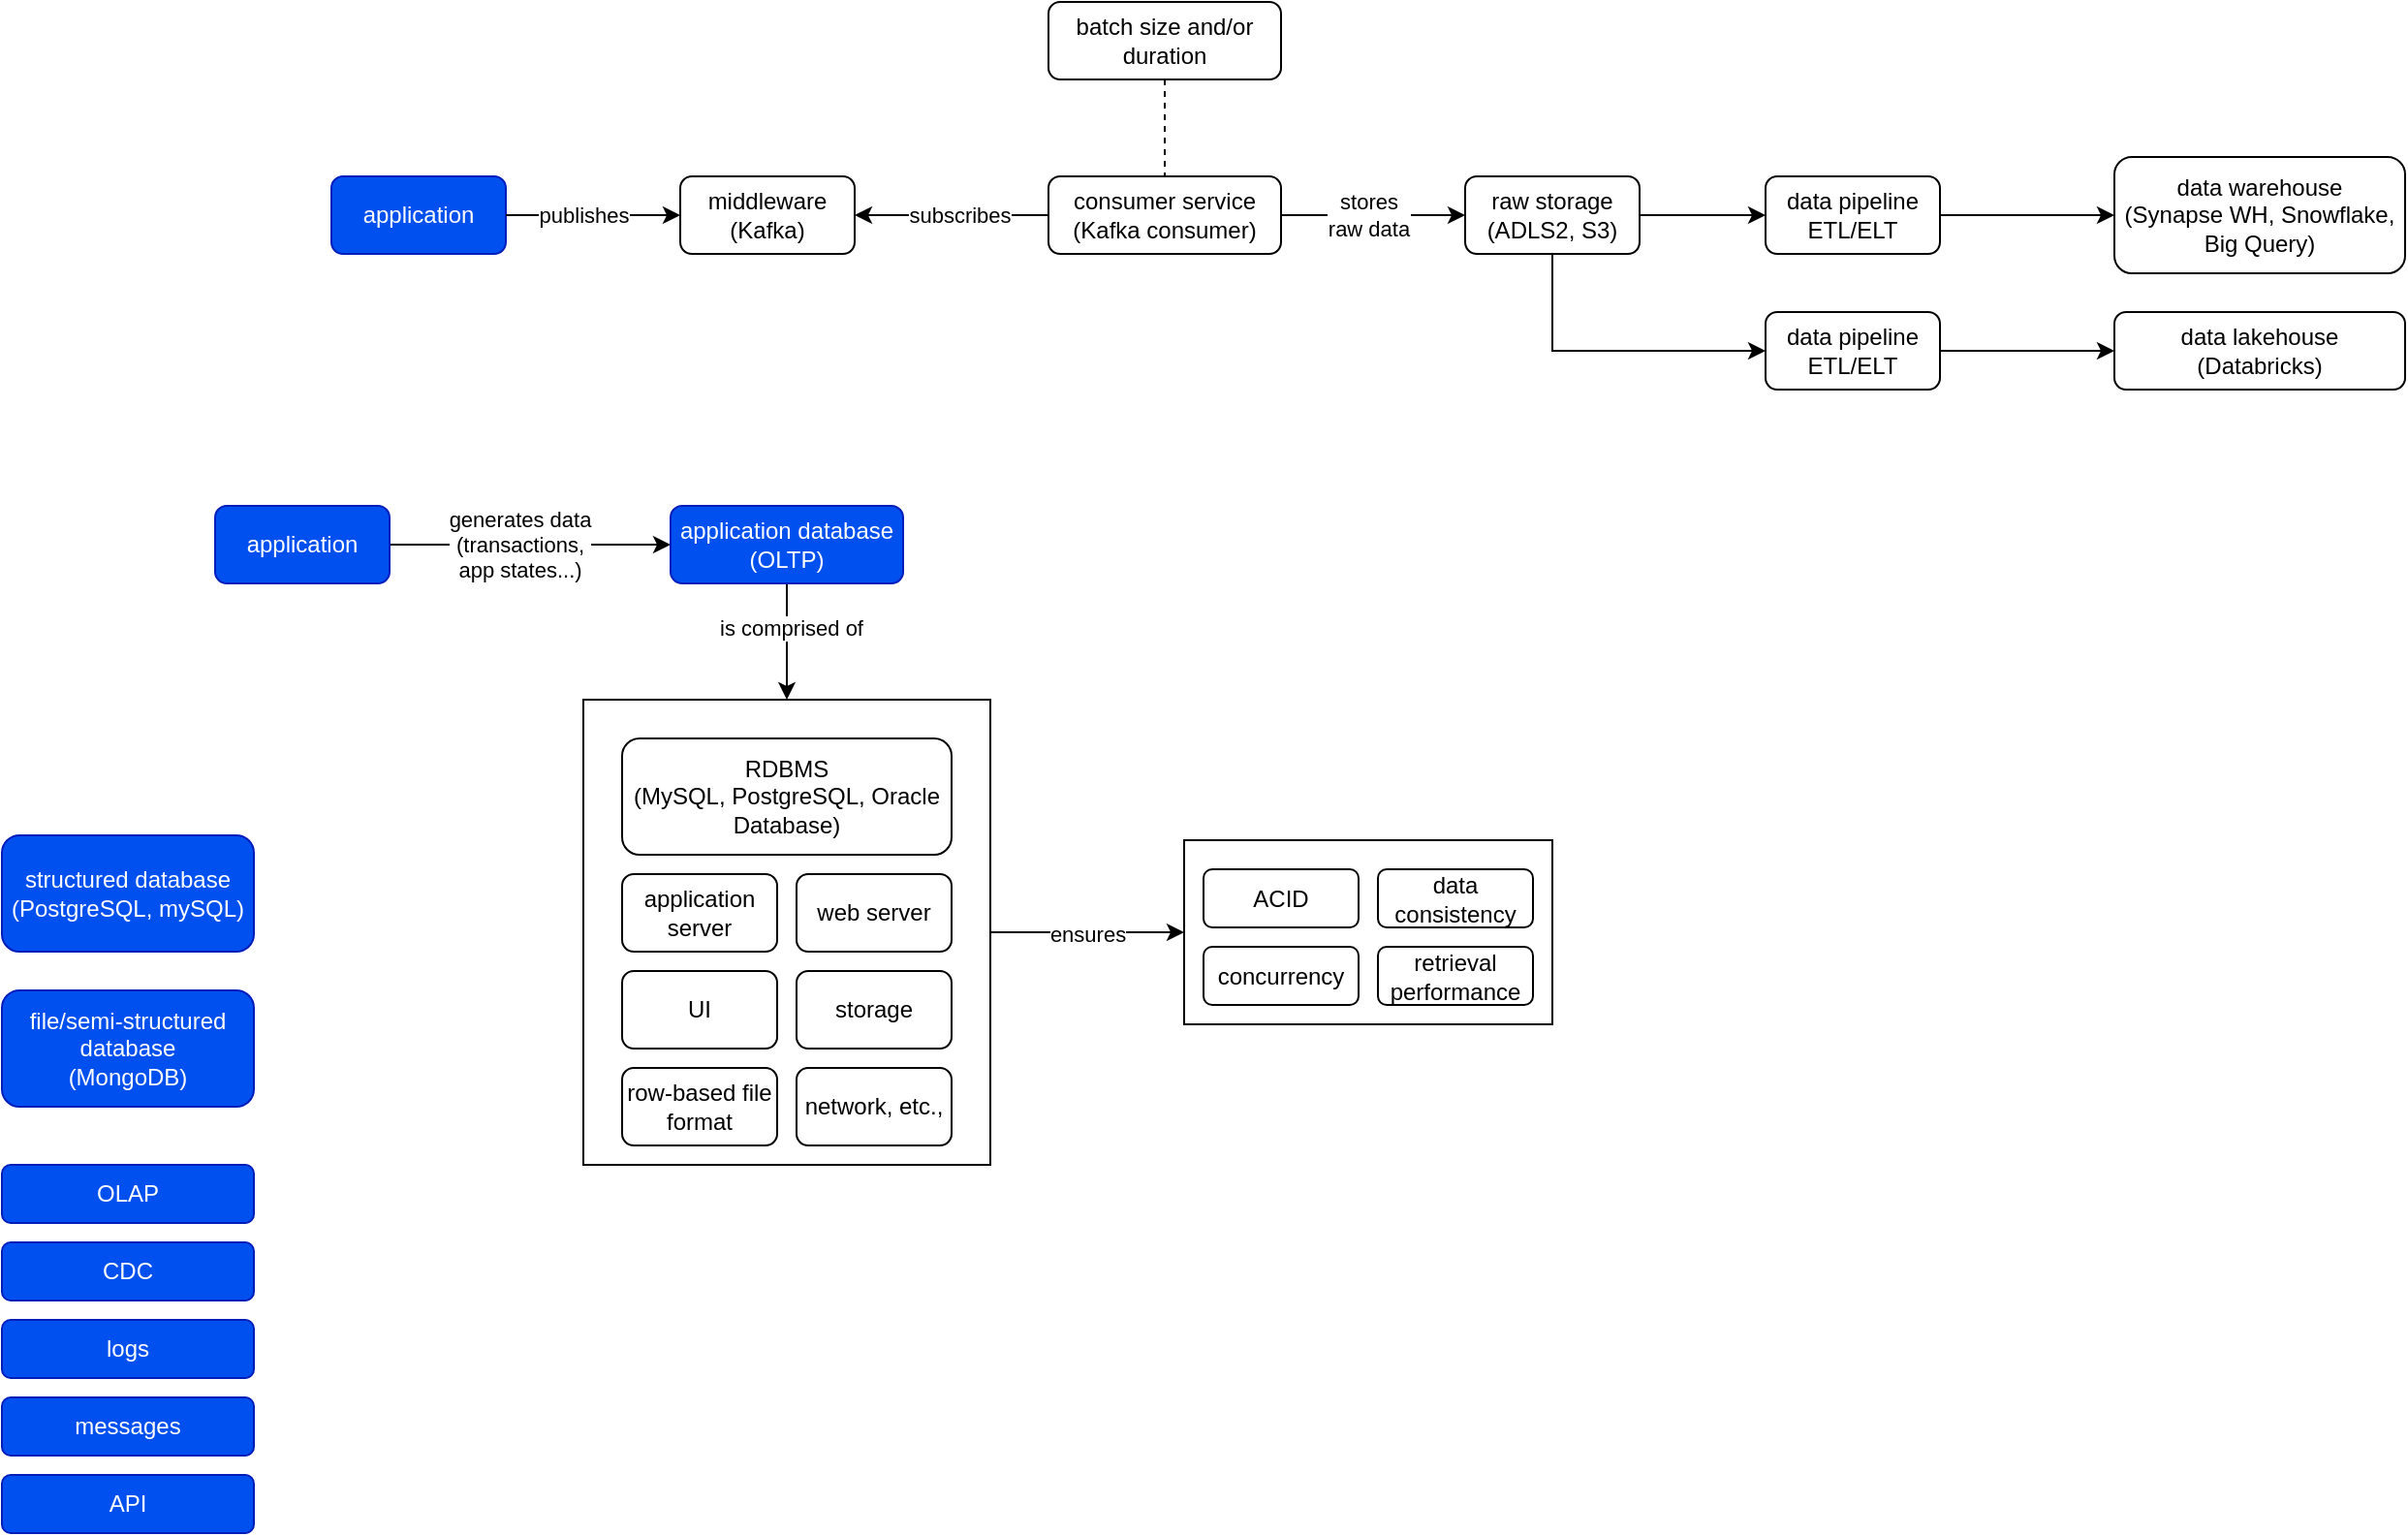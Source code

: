 <mxfile version="26.0.6">
  <diagram name="Page-1" id="B3_KH8wk7F7RN1pUJvzA">
    <mxGraphModel dx="2284" dy="752" grid="1" gridSize="10" guides="1" tooltips="1" connect="1" arrows="1" fold="1" page="1" pageScale="1" pageWidth="850" pageHeight="1100" math="0" shadow="0">
      <root>
        <mxCell id="0" />
        <mxCell id="1" parent="0" />
        <mxCell id="muONvz710xDMebg1SVyf-41" value="" style="rounded=0;whiteSpace=wrap;html=1;" vertex="1" parent="1">
          <mxGeometry x="-30" y="560" width="210" height="240" as="geometry" />
        </mxCell>
        <mxCell id="GmhUuNnMlsLsER0Cj6I6-1" value="application" style="rounded=1;whiteSpace=wrap;html=1;fillColor=#0050ef;fontColor=#ffffff;strokeColor=#001DBC;" parent="1" vertex="1">
          <mxGeometry x="-160" y="290" width="90" height="40" as="geometry" />
        </mxCell>
        <mxCell id="GmhUuNnMlsLsER0Cj6I6-9" style="edgeStyle=orthogonalEdgeStyle;rounded=0;orthogonalLoop=1;jettySize=auto;html=1;exitX=1;exitY=0.5;exitDx=0;exitDy=0;startArrow=classic;startFill=1;endArrow=none;endFill=0;" parent="1" source="GmhUuNnMlsLsER0Cj6I6-2" target="GmhUuNnMlsLsER0Cj6I6-6" edge="1">
          <mxGeometry relative="1" as="geometry" />
        </mxCell>
        <mxCell id="GmhUuNnMlsLsER0Cj6I6-19" value="subscribes" style="edgeLabel;html=1;align=center;verticalAlign=middle;resizable=0;points=[];" parent="GmhUuNnMlsLsER0Cj6I6-9" vertex="1" connectable="0">
          <mxGeometry x="-0.117" y="-1" relative="1" as="geometry">
            <mxPoint x="10" y="-1" as="offset" />
          </mxGeometry>
        </mxCell>
        <mxCell id="GmhUuNnMlsLsER0Cj6I6-2" value="middleware&lt;div&gt;(Kafka)&lt;/div&gt;" style="rounded=1;whiteSpace=wrap;html=1;" parent="1" vertex="1">
          <mxGeometry x="20" y="290" width="90" height="40" as="geometry" />
        </mxCell>
        <mxCell id="GmhUuNnMlsLsER0Cj6I6-3" value="data warehouse&lt;div&gt;(Synapse WH, Snowflake, Big Query)&lt;/div&gt;" style="rounded=1;whiteSpace=wrap;html=1;" parent="1" vertex="1">
          <mxGeometry x="760" y="280" width="150" height="60" as="geometry" />
        </mxCell>
        <mxCell id="GmhUuNnMlsLsER0Cj6I6-13" style="edgeStyle=orthogonalEdgeStyle;rounded=0;orthogonalLoop=1;jettySize=auto;html=1;exitX=1;exitY=0.5;exitDx=0;exitDy=0;" parent="1" source="GmhUuNnMlsLsER0Cj6I6-4" target="GmhUuNnMlsLsER0Cj6I6-3" edge="1">
          <mxGeometry relative="1" as="geometry" />
        </mxCell>
        <mxCell id="GmhUuNnMlsLsER0Cj6I6-14" style="edgeStyle=orthogonalEdgeStyle;rounded=0;orthogonalLoop=1;jettySize=auto;html=1;exitX=1;exitY=0.5;exitDx=0;exitDy=0;entryX=0;entryY=0.5;entryDx=0;entryDy=0;" parent="1" source="GmhUuNnMlsLsER0Cj6I6-15" target="GmhUuNnMlsLsER0Cj6I6-7" edge="1">
          <mxGeometry relative="1" as="geometry" />
        </mxCell>
        <mxCell id="GmhUuNnMlsLsER0Cj6I6-4" value="data pipeline&lt;div&gt;ETL/ELT&lt;/div&gt;" style="rounded=1;whiteSpace=wrap;html=1;" parent="1" vertex="1">
          <mxGeometry x="580" y="290" width="90" height="40" as="geometry" />
        </mxCell>
        <mxCell id="GmhUuNnMlsLsER0Cj6I6-12" style="edgeStyle=orthogonalEdgeStyle;rounded=0;orthogonalLoop=1;jettySize=auto;html=1;exitX=1;exitY=0.5;exitDx=0;exitDy=0;entryX=0;entryY=0.5;entryDx=0;entryDy=0;" parent="1" source="GmhUuNnMlsLsER0Cj6I6-5" target="GmhUuNnMlsLsER0Cj6I6-4" edge="1">
          <mxGeometry relative="1" as="geometry" />
        </mxCell>
        <mxCell id="GmhUuNnMlsLsER0Cj6I6-17" style="edgeStyle=orthogonalEdgeStyle;rounded=0;orthogonalLoop=1;jettySize=auto;html=1;exitX=0.5;exitY=1;exitDx=0;exitDy=0;entryX=0;entryY=0.5;entryDx=0;entryDy=0;" parent="1" source="GmhUuNnMlsLsER0Cj6I6-5" target="GmhUuNnMlsLsER0Cj6I6-15" edge="1">
          <mxGeometry relative="1" as="geometry" />
        </mxCell>
        <mxCell id="GmhUuNnMlsLsER0Cj6I6-5" value="raw storage&lt;div&gt;(ADLS2, S3)&lt;/div&gt;" style="rounded=1;whiteSpace=wrap;html=1;" parent="1" vertex="1">
          <mxGeometry x="425" y="290" width="90" height="40" as="geometry" />
        </mxCell>
        <mxCell id="GmhUuNnMlsLsER0Cj6I6-11" style="edgeStyle=orthogonalEdgeStyle;rounded=0;orthogonalLoop=1;jettySize=auto;html=1;exitX=1;exitY=0.5;exitDx=0;exitDy=0;entryX=0;entryY=0.5;entryDx=0;entryDy=0;" parent="1" source="GmhUuNnMlsLsER0Cj6I6-6" target="GmhUuNnMlsLsER0Cj6I6-5" edge="1">
          <mxGeometry relative="1" as="geometry" />
        </mxCell>
        <mxCell id="GmhUuNnMlsLsER0Cj6I6-24" value="stores&lt;div&gt;raw data&lt;/div&gt;" style="edgeLabel;html=1;align=center;verticalAlign=middle;resizable=0;points=[];" parent="GmhUuNnMlsLsER0Cj6I6-11" vertex="1" connectable="0">
          <mxGeometry x="-0.05" relative="1" as="geometry">
            <mxPoint as="offset" />
          </mxGeometry>
        </mxCell>
        <mxCell id="GmhUuNnMlsLsER0Cj6I6-6" value="consumer service&lt;div&gt;(Kafka consumer)&lt;/div&gt;" style="rounded=1;whiteSpace=wrap;html=1;" parent="1" vertex="1">
          <mxGeometry x="210" y="290" width="120" height="40" as="geometry" />
        </mxCell>
        <mxCell id="GmhUuNnMlsLsER0Cj6I6-7" value="data lakehouse&lt;div&gt;(Databricks)&lt;/div&gt;" style="rounded=1;whiteSpace=wrap;html=1;" parent="1" vertex="1">
          <mxGeometry x="760" y="360" width="150" height="40" as="geometry" />
        </mxCell>
        <mxCell id="GmhUuNnMlsLsER0Cj6I6-8" value="" style="endArrow=classic;html=1;rounded=0;exitX=1;exitY=0.5;exitDx=0;exitDy=0;entryX=0;entryY=0.5;entryDx=0;entryDy=0;edgeStyle=orthogonalEdgeStyle;" parent="1" source="GmhUuNnMlsLsER0Cj6I6-1" target="GmhUuNnMlsLsER0Cj6I6-2" edge="1">
          <mxGeometry width="50" height="50" relative="1" as="geometry">
            <mxPoint x="330" y="420" as="sourcePoint" />
            <mxPoint x="380" y="370" as="targetPoint" />
          </mxGeometry>
        </mxCell>
        <mxCell id="GmhUuNnMlsLsER0Cj6I6-18" value="publishes" style="edgeLabel;html=1;align=center;verticalAlign=middle;resizable=0;points=[];" parent="GmhUuNnMlsLsER0Cj6I6-8" vertex="1" connectable="0">
          <mxGeometry x="-0.224" y="-4" relative="1" as="geometry">
            <mxPoint x="5" y="-4" as="offset" />
          </mxGeometry>
        </mxCell>
        <mxCell id="GmhUuNnMlsLsER0Cj6I6-15" value="data pipeline&lt;div&gt;ETL/ELT&lt;/div&gt;" style="rounded=1;whiteSpace=wrap;html=1;" parent="1" vertex="1">
          <mxGeometry x="580" y="360" width="90" height="40" as="geometry" />
        </mxCell>
        <mxCell id="GmhUuNnMlsLsER0Cj6I6-23" style="edgeStyle=orthogonalEdgeStyle;rounded=0;orthogonalLoop=1;jettySize=auto;html=1;exitX=0.5;exitY=1;exitDx=0;exitDy=0;dashed=1;endArrow=none;endFill=0;" parent="1" source="GmhUuNnMlsLsER0Cj6I6-21" target="GmhUuNnMlsLsER0Cj6I6-6" edge="1">
          <mxGeometry relative="1" as="geometry" />
        </mxCell>
        <mxCell id="GmhUuNnMlsLsER0Cj6I6-21" value="batch size and/or duration" style="rounded=1;whiteSpace=wrap;html=1;" parent="1" vertex="1">
          <mxGeometry x="210" y="200" width="120" height="40" as="geometry" />
        </mxCell>
        <mxCell id="muONvz710xDMebg1SVyf-25" style="edgeStyle=orthogonalEdgeStyle;rounded=0;orthogonalLoop=1;jettySize=auto;html=1;exitX=1;exitY=0.5;exitDx=0;exitDy=0;entryX=0;entryY=0.5;entryDx=0;entryDy=0;" edge="1" parent="1" source="muONvz710xDMebg1SVyf-1" target="muONvz710xDMebg1SVyf-14">
          <mxGeometry relative="1" as="geometry" />
        </mxCell>
        <mxCell id="muONvz710xDMebg1SVyf-27" value="generates data&lt;div&gt;(transactions,&lt;/div&gt;&lt;div&gt;app states...)&lt;/div&gt;" style="edgeLabel;html=1;align=center;verticalAlign=middle;resizable=0;points=[];" vertex="1" connectable="0" parent="muONvz710xDMebg1SVyf-25">
          <mxGeometry x="-0.372" relative="1" as="geometry">
            <mxPoint x="21" as="offset" />
          </mxGeometry>
        </mxCell>
        <mxCell id="muONvz710xDMebg1SVyf-1" value="application" style="rounded=1;whiteSpace=wrap;html=1;fillColor=#0050ef;fontColor=#ffffff;strokeColor=#001DBC;" vertex="1" parent="1">
          <mxGeometry x="-220" y="460" width="90" height="40" as="geometry" />
        </mxCell>
        <mxCell id="muONvz710xDMebg1SVyf-2" value="structured database&lt;div&gt;(PostgreSQL, mySQL)&lt;/div&gt;" style="rounded=1;whiteSpace=wrap;html=1;fillColor=#0050ef;fontColor=#ffffff;strokeColor=#001DBC;" vertex="1" parent="1">
          <mxGeometry x="-330" y="630" width="130" height="60" as="geometry" />
        </mxCell>
        <mxCell id="muONvz710xDMebg1SVyf-4" value="file/semi-structured database&lt;div&gt;(MongoDB)&lt;/div&gt;" style="rounded=1;whiteSpace=wrap;html=1;fillColor=#0050ef;fontColor=#ffffff;strokeColor=#001DBC;" vertex="1" parent="1">
          <mxGeometry x="-330" y="710" width="130" height="60" as="geometry" />
        </mxCell>
        <mxCell id="muONvz710xDMebg1SVyf-7" value="OLAP" style="rounded=1;whiteSpace=wrap;html=1;fillColor=#0050ef;fontColor=#ffffff;strokeColor=#001DBC;" vertex="1" parent="1">
          <mxGeometry x="-330" y="800" width="130" height="30" as="geometry" />
        </mxCell>
        <mxCell id="muONvz710xDMebg1SVyf-8" value="CDC" style="rounded=1;whiteSpace=wrap;html=1;fillColor=#0050ef;fontColor=#ffffff;strokeColor=#001DBC;" vertex="1" parent="1">
          <mxGeometry x="-330" y="840" width="130" height="30" as="geometry" />
        </mxCell>
        <mxCell id="muONvz710xDMebg1SVyf-9" value="logs" style="rounded=1;whiteSpace=wrap;html=1;fillColor=#0050ef;fontColor=#ffffff;strokeColor=#001DBC;" vertex="1" parent="1">
          <mxGeometry x="-330" y="880" width="130" height="30" as="geometry" />
        </mxCell>
        <mxCell id="muONvz710xDMebg1SVyf-10" value="messages" style="rounded=1;whiteSpace=wrap;html=1;fillColor=#0050ef;fontColor=#ffffff;strokeColor=#001DBC;" vertex="1" parent="1">
          <mxGeometry x="-330" y="920" width="130" height="30" as="geometry" />
        </mxCell>
        <mxCell id="muONvz710xDMebg1SVyf-11" value="API" style="rounded=1;whiteSpace=wrap;html=1;fillColor=#0050ef;fontColor=#ffffff;strokeColor=#001DBC;" vertex="1" parent="1">
          <mxGeometry x="-330" y="960" width="130" height="30" as="geometry" />
        </mxCell>
        <mxCell id="muONvz710xDMebg1SVyf-22" style="edgeStyle=orthogonalEdgeStyle;rounded=0;orthogonalLoop=1;jettySize=auto;html=1;exitX=1;exitY=0.5;exitDx=0;exitDy=0;" edge="1" parent="1" source="muONvz710xDMebg1SVyf-41" target="muONvz710xDMebg1SVyf-21">
          <mxGeometry relative="1" as="geometry" />
        </mxCell>
        <mxCell id="muONvz710xDMebg1SVyf-24" value="ensures" style="edgeLabel;html=1;align=center;verticalAlign=middle;resizable=0;points=[];" vertex="1" connectable="0" parent="muONvz710xDMebg1SVyf-22">
          <mxGeometry x="-0.006" y="-1" relative="1" as="geometry">
            <mxPoint as="offset" />
          </mxGeometry>
        </mxCell>
        <mxCell id="muONvz710xDMebg1SVyf-13" value="RDBMS&lt;div&gt;(MySQL, PostgreSQL, Oracle Database)&lt;/div&gt;" style="rounded=1;whiteSpace=wrap;html=1;" vertex="1" parent="1">
          <mxGeometry x="-10" y="580" width="170" height="60" as="geometry" />
        </mxCell>
        <mxCell id="muONvz710xDMebg1SVyf-16" style="edgeStyle=orthogonalEdgeStyle;rounded=0;orthogonalLoop=1;jettySize=auto;html=1;exitX=0.5;exitY=1;exitDx=0;exitDy=0;entryX=0.5;entryY=0;entryDx=0;entryDy=0;" edge="1" parent="1" source="muONvz710xDMebg1SVyf-14" target="muONvz710xDMebg1SVyf-41">
          <mxGeometry relative="1" as="geometry" />
        </mxCell>
        <mxCell id="muONvz710xDMebg1SVyf-17" value="is comprised of" style="edgeLabel;html=1;align=center;verticalAlign=middle;resizable=0;points=[];" vertex="1" connectable="0" parent="muONvz710xDMebg1SVyf-16">
          <mxGeometry x="-0.254" y="2" relative="1" as="geometry">
            <mxPoint as="offset" />
          </mxGeometry>
        </mxCell>
        <mxCell id="muONvz710xDMebg1SVyf-14" value="application database (OLTP)" style="rounded=1;whiteSpace=wrap;html=1;fillColor=#0050ef;fontColor=#ffffff;strokeColor=#001DBC;" vertex="1" parent="1">
          <mxGeometry x="15" y="460" width="120" height="40" as="geometry" />
        </mxCell>
        <mxCell id="muONvz710xDMebg1SVyf-23" value="" style="group" vertex="1" connectable="0" parent="1">
          <mxGeometry x="280" y="632.5" width="190" height="95" as="geometry" />
        </mxCell>
        <mxCell id="muONvz710xDMebg1SVyf-21" value="" style="rounded=0;whiteSpace=wrap;html=1;" vertex="1" parent="muONvz710xDMebg1SVyf-23">
          <mxGeometry width="190" height="95" as="geometry" />
        </mxCell>
        <mxCell id="muONvz710xDMebg1SVyf-15" value="ACID" style="rounded=1;whiteSpace=wrap;html=1;" vertex="1" parent="muONvz710xDMebg1SVyf-23">
          <mxGeometry x="10" y="15" width="80" height="30" as="geometry" />
        </mxCell>
        <mxCell id="muONvz710xDMebg1SVyf-18" value="concurrency" style="rounded=1;whiteSpace=wrap;html=1;" vertex="1" parent="muONvz710xDMebg1SVyf-23">
          <mxGeometry x="10" y="55" width="80" height="30" as="geometry" />
        </mxCell>
        <mxCell id="muONvz710xDMebg1SVyf-20" value="retrieval performance" style="rounded=1;whiteSpace=wrap;html=1;" vertex="1" parent="muONvz710xDMebg1SVyf-23">
          <mxGeometry x="100" y="55" width="80" height="30" as="geometry" />
        </mxCell>
        <mxCell id="muONvz710xDMebg1SVyf-49" value="data consistency" style="rounded=1;whiteSpace=wrap;html=1;" vertex="1" parent="muONvz710xDMebg1SVyf-23">
          <mxGeometry x="100" y="15" width="80" height="30" as="geometry" />
        </mxCell>
        <mxCell id="muONvz710xDMebg1SVyf-30" value="application server" style="rounded=1;whiteSpace=wrap;html=1;" vertex="1" parent="1">
          <mxGeometry x="-10" y="650" width="80" height="40" as="geometry" />
        </mxCell>
        <mxCell id="muONvz710xDMebg1SVyf-31" value="web server" style="rounded=1;whiteSpace=wrap;html=1;" vertex="1" parent="1">
          <mxGeometry x="80" y="650" width="80" height="40" as="geometry" />
        </mxCell>
        <mxCell id="muONvz710xDMebg1SVyf-32" value="UI" style="rounded=1;whiteSpace=wrap;html=1;" vertex="1" parent="1">
          <mxGeometry x="-10" y="700" width="80" height="40" as="geometry" />
        </mxCell>
        <mxCell id="muONvz710xDMebg1SVyf-33" value="storage" style="rounded=1;whiteSpace=wrap;html=1;" vertex="1" parent="1">
          <mxGeometry x="80" y="700" width="80" height="40" as="geometry" />
        </mxCell>
        <mxCell id="muONvz710xDMebg1SVyf-42" value="row-based file format" style="rounded=1;whiteSpace=wrap;html=1;" vertex="1" parent="1">
          <mxGeometry x="-10" y="750" width="80" height="40" as="geometry" />
        </mxCell>
        <mxCell id="muONvz710xDMebg1SVyf-43" value="network, etc.," style="rounded=1;whiteSpace=wrap;html=1;" vertex="1" parent="1">
          <mxGeometry x="80" y="750" width="80" height="40" as="geometry" />
        </mxCell>
      </root>
    </mxGraphModel>
  </diagram>
</mxfile>
